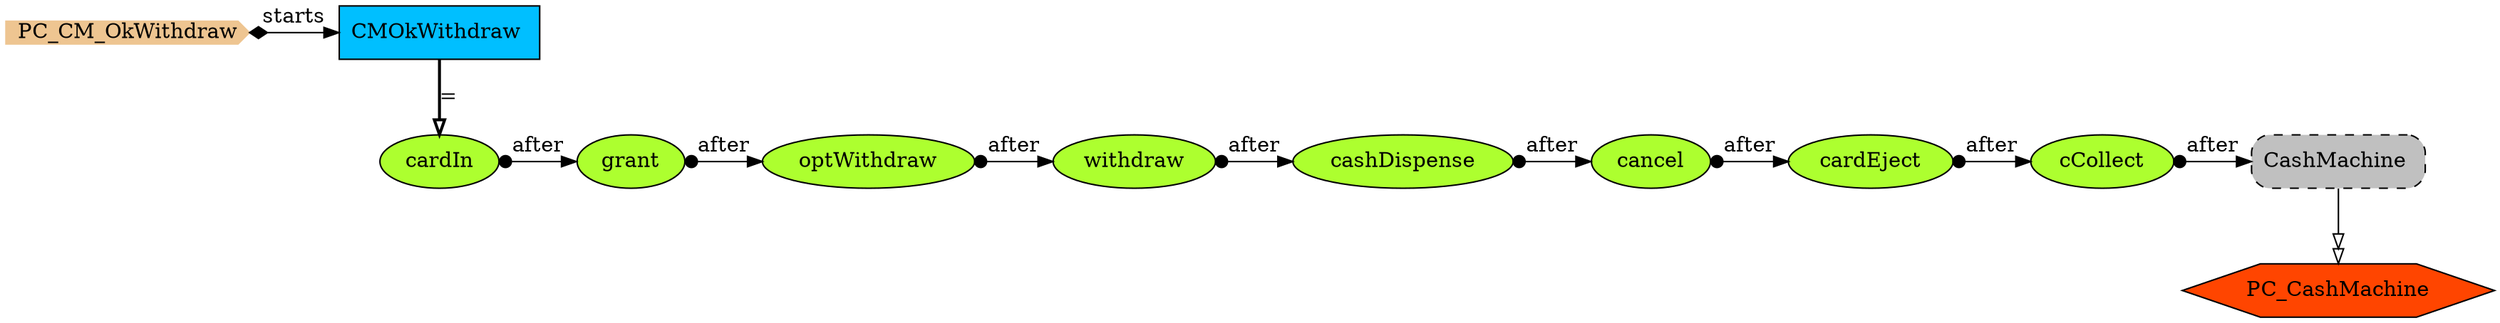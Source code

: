 digraph {
StartN_ [shape = cds,color=burlywood2,style=filled,height=.2,width=.2, label =PC_CM_OkWithdraw];
PC_CashMachine [shape=hexagon,fillcolor=orangered,style=filled,label =PC_CashMachine];
RefCashMachine [shape=rectangle,fillcolor=gray,style="rounded,filled,dashed",label="CashMachine "];
cCollect [shape=ellipse,fillcolor=greenyellow,style = filled,label="cCollect"];
cardEject [shape=ellipse,fillcolor=greenyellow,style = filled,label="cardEject"];
cancel [shape=ellipse,fillcolor=greenyellow,style = filled,label="cancel"];
cashDispense [shape=ellipse,fillcolor=greenyellow,style = filled,label="cashDispense"];
withdraw [shape=ellipse,fillcolor=greenyellow,style = filled,label="withdraw"];
optWithdraw [shape=ellipse,fillcolor=greenyellow,style = filled,label="optWithdraw"];
grant [shape=ellipse,fillcolor=greenyellow,style = filled,label="grant"];
cardIn [shape=ellipse,fillcolor=greenyellow,style = filled,label="cardIn"];
CMOkWithdraw [shape=box,fillcolor=deepskyblue,style = filled,label="CMOkWithdraw "];

{rank=min;StartN_,CMOkWithdraw}
{rank=same;cardIn,grant,optWithdraw,withdraw,cashDispense,cancel,cardEject,cCollect,RefCashMachine}
{rank=same;grant,optWithdraw,withdraw,cashDispense,cancel,cardEject,cCollect,RefCashMachine}
{rank=same;optWithdraw,withdraw,cashDispense,cancel,cardEject,cCollect,RefCashMachine}
{rank=same;withdraw,cashDispense,cancel,cardEject,cCollect,RefCashMachine}
{rank=same;cashDispense,cancel,cardEject,cCollect,RefCashMachine}
{rank=same;cancel,cardEject,cCollect,RefCashMachine}
{rank=same;cardEject,cCollect,RefCashMachine}
{rank=same;cCollect,RefCashMachine}

cCollect->RefCashMachine[arrowtail=dot,dir=both,label="after"];
RefCashMachine->PC_CashMachine[arrowhead="normalnormal",fillcolor=white,label=" "];
cardEject->cCollect[arrowtail=dot,dir=both,label="after"];
cancel->cardEject[arrowtail=dot,dir=both,label="after"];
cashDispense->cancel[arrowtail=dot,dir=both,label="after"];
withdraw->cashDispense[arrowtail=dot,dir=both,label="after"];
optWithdraw->withdraw[arrowtail=dot,dir=both,label="after"];
grant->optWithdraw[arrowtail=dot,dir=both,label="after"];
cardIn->grant[arrowtail=dot,dir=both,label="after"];
StartN_->CMOkWithdraw[arrowtail=diamond,dir=both,label="starts"];
CMOkWithdraw->cardIn[arrowhead="onormal",penwidth=2,label="="];
}